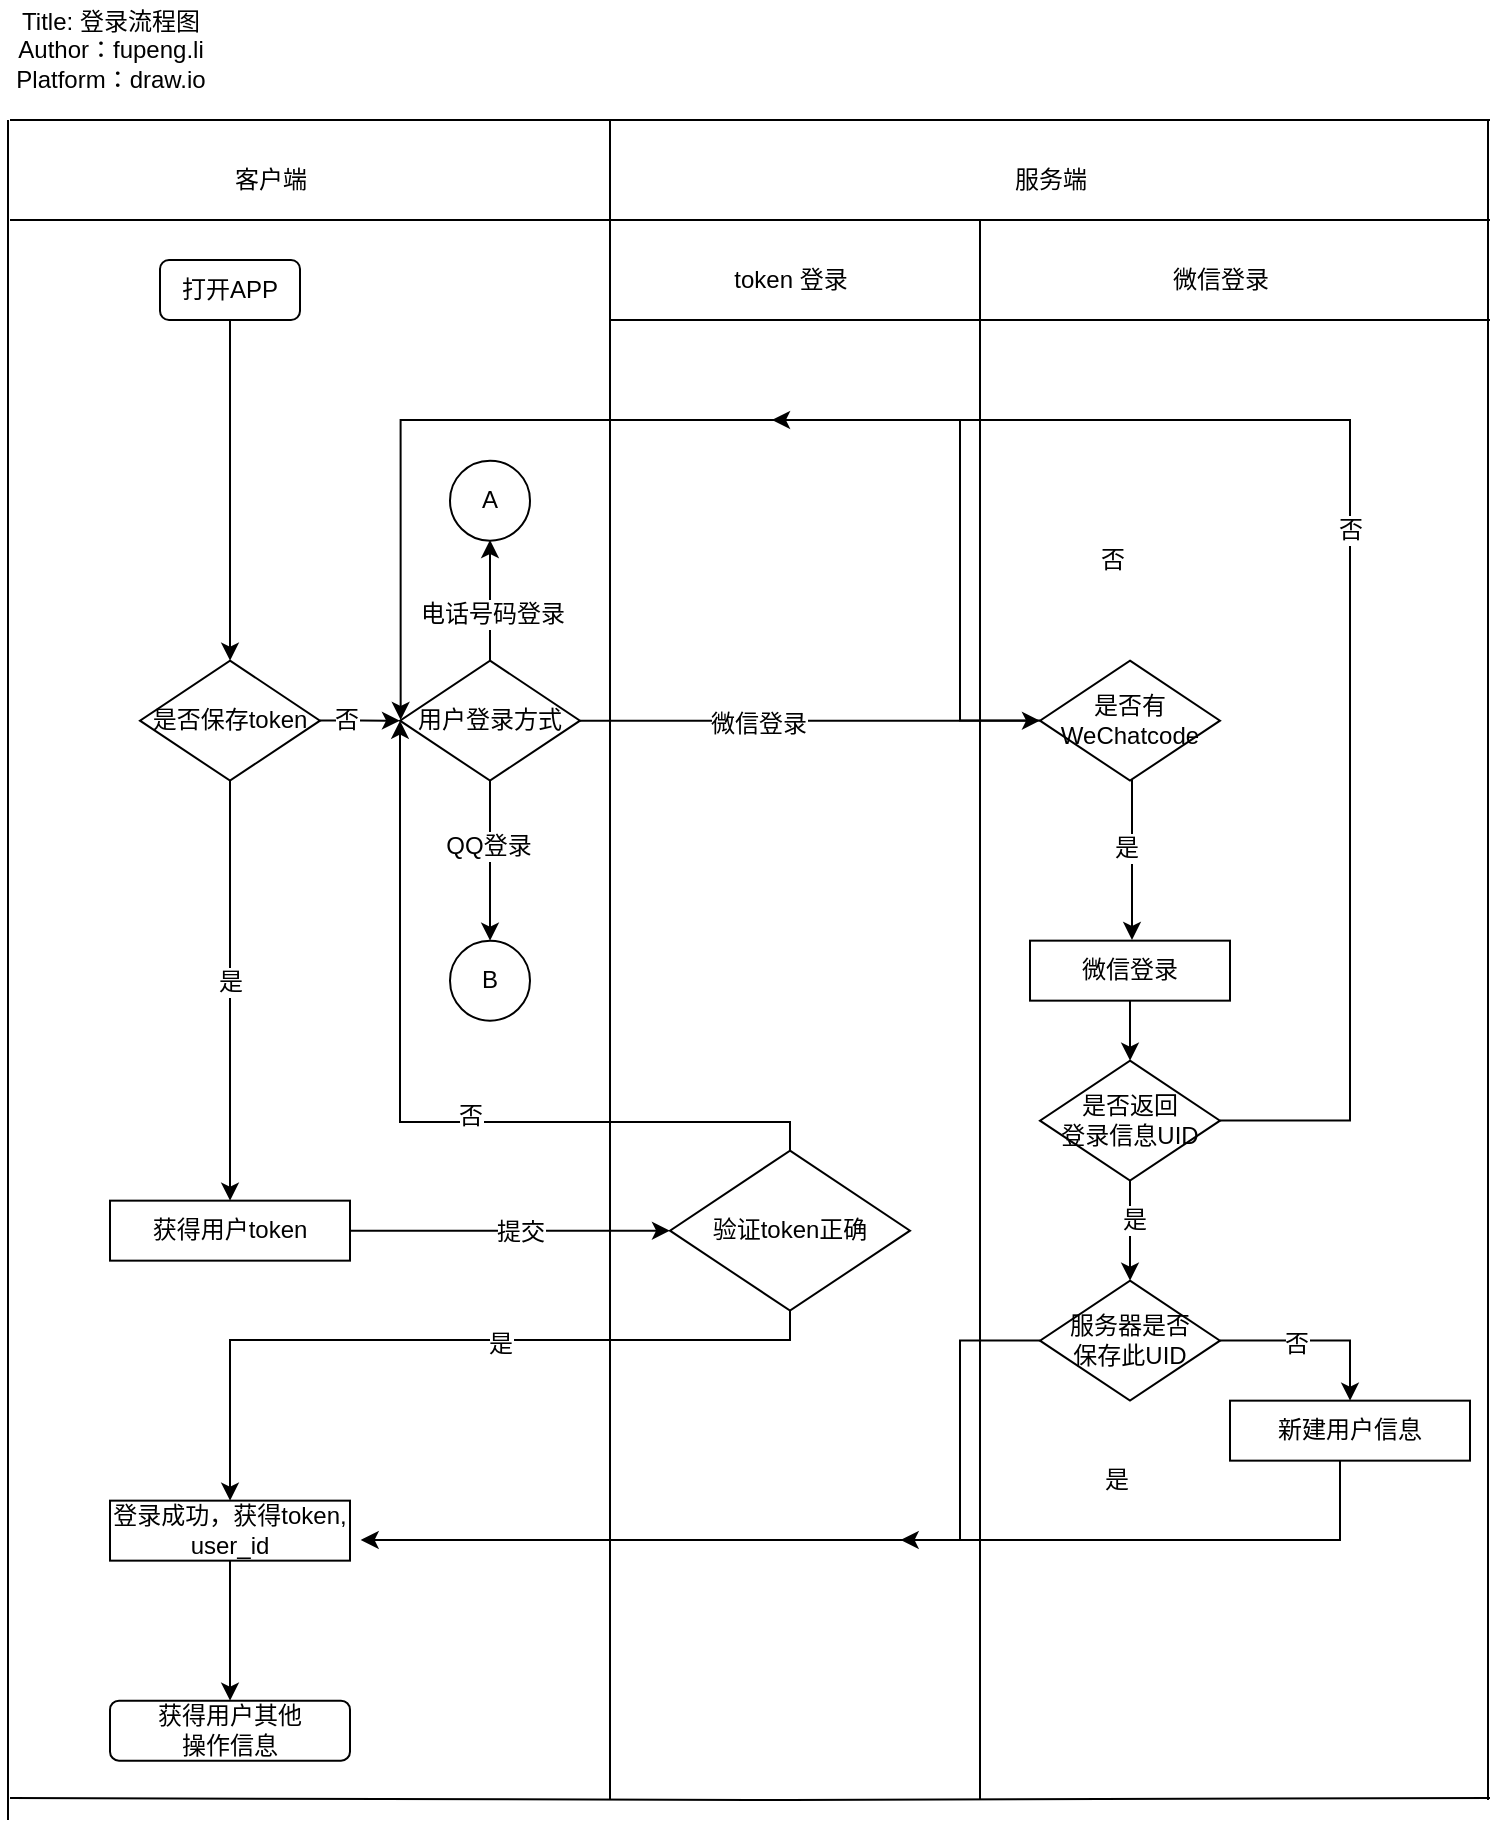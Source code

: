 <mxfile version="12.4.2" type="github" pages="1">
  <diagram id="tbbTadd5S9dEl3mmNvfT" name="Page-1">
    <mxGraphModel dx="946" dy="574" grid="1" gridSize="10" guides="1" tooltips="1" connect="1" arrows="1" fold="1" page="1" pageScale="1" pageWidth="827" pageHeight="1169" math="0" shadow="0">
      <root>
        <mxCell id="0"/>
        <mxCell id="1" parent="0"/>
        <mxCell id="vHIFYy6p7YVndGN5hAFh-30" value="" style="endArrow=none;html=1;" parent="1" edge="1">
          <mxGeometry width="50" height="50" relative="1" as="geometry">
            <mxPoint x="330" y="90" as="sourcePoint"/>
            <mxPoint x="1070" y="90" as="targetPoint"/>
          </mxGeometry>
        </mxCell>
        <mxCell id="vHIFYy6p7YVndGN5hAFh-35" value="" style="endArrow=none;html=1;" parent="1" edge="1">
          <mxGeometry width="50" height="50" relative="1" as="geometry">
            <mxPoint x="330" y="929" as="sourcePoint"/>
            <mxPoint x="1070" y="929" as="targetPoint"/>
            <Array as="points">
              <mxPoint x="710" y="930"/>
            </Array>
          </mxGeometry>
        </mxCell>
        <mxCell id="vHIFYy6p7YVndGN5hAFh-36" value="" style="endArrow=none;html=1;" parent="1" edge="1">
          <mxGeometry width="50" height="50" relative="1" as="geometry">
            <mxPoint x="329" y="940" as="sourcePoint"/>
            <mxPoint x="329" y="90" as="targetPoint"/>
            <Array as="points"/>
          </mxGeometry>
        </mxCell>
        <mxCell id="vHIFYy6p7YVndGN5hAFh-37" value="" style="endArrow=none;html=1;" parent="1" edge="1">
          <mxGeometry width="50" height="50" relative="1" as="geometry">
            <mxPoint x="630" y="930" as="sourcePoint"/>
            <mxPoint x="630" y="90" as="targetPoint"/>
            <Array as="points"/>
          </mxGeometry>
        </mxCell>
        <mxCell id="vHIFYy6p7YVndGN5hAFh-38" value="" style="endArrow=none;html=1;" parent="1" edge="1">
          <mxGeometry width="50" height="50" relative="1" as="geometry">
            <mxPoint x="1069" y="930" as="sourcePoint"/>
            <mxPoint x="1069" y="90" as="targetPoint"/>
            <Array as="points"/>
          </mxGeometry>
        </mxCell>
        <mxCell id="vHIFYy6p7YVndGN5hAFh-171" value="" style="edgeStyle=orthogonalEdgeStyle;rounded=0;orthogonalLoop=1;jettySize=auto;html=1;" parent="1" source="vHIFYy6p7YVndGN5hAFh-172" target="vHIFYy6p7YVndGN5hAFh-177" edge="1">
          <mxGeometry relative="1" as="geometry"/>
        </mxCell>
        <mxCell id="vHIFYy6p7YVndGN5hAFh-172" value="打开APP" style="rounded=1;whiteSpace=wrap;html=1;" parent="1" vertex="1">
          <mxGeometry x="405" y="160.0" width="70" height="30" as="geometry"/>
        </mxCell>
        <mxCell id="vHIFYy6p7YVndGN5hAFh-173" value="" style="edgeStyle=orthogonalEdgeStyle;rounded=0;orthogonalLoop=1;jettySize=auto;html=1;entryX=0.5;entryY=0;entryDx=0;entryDy=0;" parent="1" source="vHIFYy6p7YVndGN5hAFh-177" target="vHIFYy6p7YVndGN5hAFh-194" edge="1">
          <mxGeometry relative="1" as="geometry">
            <mxPoint x="440" y="500.33" as="targetPoint"/>
          </mxGeometry>
        </mxCell>
        <mxCell id="vHIFYy6p7YVndGN5hAFh-174" value="是" style="text;html=1;align=center;verticalAlign=middle;resizable=0;points=[];;labelBackgroundColor=#ffffff;" parent="vHIFYy6p7YVndGN5hAFh-173" vertex="1" connectable="0">
          <mxGeometry x="-0.05" relative="1" as="geometry">
            <mxPoint as="offset"/>
          </mxGeometry>
        </mxCell>
        <mxCell id="vHIFYy6p7YVndGN5hAFh-175" value="" style="edgeStyle=orthogonalEdgeStyle;rounded=0;orthogonalLoop=1;jettySize=auto;html=1;" parent="1" source="vHIFYy6p7YVndGN5hAFh-177" edge="1">
          <mxGeometry relative="1" as="geometry">
            <mxPoint x="525.0" y="390.33" as="targetPoint"/>
          </mxGeometry>
        </mxCell>
        <mxCell id="vHIFYy6p7YVndGN5hAFh-176" value="否" style="text;html=1;align=center;verticalAlign=middle;resizable=0;points=[];;labelBackgroundColor=#ffffff;" parent="vHIFYy6p7YVndGN5hAFh-175" vertex="1" connectable="0">
          <mxGeometry x="-0.35" y="1" relative="1" as="geometry">
            <mxPoint as="offset"/>
          </mxGeometry>
        </mxCell>
        <mxCell id="vHIFYy6p7YVndGN5hAFh-177" value="是否保存token" style="rhombus;whiteSpace=wrap;html=1;" parent="1" vertex="1">
          <mxGeometry x="395" y="360.33" width="90" height="60" as="geometry"/>
        </mxCell>
        <mxCell id="vHIFYy6p7YVndGN5hAFh-178" value="" style="edgeStyle=orthogonalEdgeStyle;rounded=0;orthogonalLoop=1;jettySize=auto;html=1;" parent="1" source="vHIFYy6p7YVndGN5hAFh-184" edge="1">
          <mxGeometry relative="1" as="geometry">
            <mxPoint x="570" y="300" as="targetPoint"/>
          </mxGeometry>
        </mxCell>
        <mxCell id="vHIFYy6p7YVndGN5hAFh-179" value="电话号码登录" style="text;html=1;align=center;verticalAlign=middle;resizable=0;points=[];;labelBackgroundColor=#ffffff;" parent="vHIFYy6p7YVndGN5hAFh-178" vertex="1" connectable="0">
          <mxGeometry x="-0.225" y="-1" relative="1" as="geometry">
            <mxPoint as="offset"/>
          </mxGeometry>
        </mxCell>
        <mxCell id="vHIFYy6p7YVndGN5hAFh-180" value="" style="edgeStyle=orthogonalEdgeStyle;rounded=0;orthogonalLoop=1;jettySize=auto;html=1;entryX=0;entryY=0.5;entryDx=0;entryDy=0;" parent="1" source="vHIFYy6p7YVndGN5hAFh-184" target="vHIFYy6p7YVndGN5hAFh-189" edge="1">
          <mxGeometry relative="1" as="geometry">
            <mxPoint x="840" y="390" as="targetPoint"/>
          </mxGeometry>
        </mxCell>
        <mxCell id="vHIFYy6p7YVndGN5hAFh-181" value="微信登录" style="text;html=1;align=center;verticalAlign=middle;resizable=0;points=[];;labelBackgroundColor=#ffffff;" parent="vHIFYy6p7YVndGN5hAFh-180" vertex="1" connectable="0">
          <mxGeometry x="-0.225" y="-1" relative="1" as="geometry">
            <mxPoint as="offset"/>
          </mxGeometry>
        </mxCell>
        <mxCell id="vHIFYy6p7YVndGN5hAFh-182" value="" style="edgeStyle=orthogonalEdgeStyle;rounded=0;orthogonalLoop=1;jettySize=auto;html=1;" parent="1" source="vHIFYy6p7YVndGN5hAFh-184" edge="1">
          <mxGeometry relative="1" as="geometry">
            <mxPoint x="570.0" y="500.33" as="targetPoint"/>
          </mxGeometry>
        </mxCell>
        <mxCell id="vHIFYy6p7YVndGN5hAFh-183" value="QQ登录" style="text;html=1;align=center;verticalAlign=middle;resizable=0;points=[];;labelBackgroundColor=#ffffff;" parent="vHIFYy6p7YVndGN5hAFh-182" vertex="1" connectable="0">
          <mxGeometry x="-0.2" y="-1" relative="1" as="geometry">
            <mxPoint as="offset"/>
          </mxGeometry>
        </mxCell>
        <mxCell id="vHIFYy6p7YVndGN5hAFh-184" value="用户登录方式" style="rhombus;whiteSpace=wrap;html=1;" parent="1" vertex="1">
          <mxGeometry x="525" y="360.33" width="90" height="60" as="geometry"/>
        </mxCell>
        <mxCell id="vHIFYy6p7YVndGN5hAFh-185" value="" style="edgeStyle=orthogonalEdgeStyle;rounded=0;orthogonalLoop=1;jettySize=auto;html=1;" parent="1" source="vHIFYy6p7YVndGN5hAFh-189" edge="1">
          <mxGeometry relative="1" as="geometry">
            <mxPoint x="891" y="500" as="targetPoint"/>
            <Array as="points">
              <mxPoint x="891" y="470"/>
              <mxPoint x="891" y="470"/>
            </Array>
          </mxGeometry>
        </mxCell>
        <mxCell id="vHIFYy6p7YVndGN5hAFh-186" value="是" style="text;html=1;align=center;verticalAlign=middle;resizable=0;points=[];;labelBackgroundColor=#ffffff;" parent="vHIFYy6p7YVndGN5hAFh-185" vertex="1" connectable="0">
          <mxGeometry x="-0.15" y="-3" relative="1" as="geometry">
            <mxPoint as="offset"/>
          </mxGeometry>
        </mxCell>
        <mxCell id="vHIFYy6p7YVndGN5hAFh-187" value="" style="edgeStyle=orthogonalEdgeStyle;rounded=0;orthogonalLoop=1;jettySize=auto;html=1;" parent="1" source="vHIFYy6p7YVndGN5hAFh-189" edge="1">
          <mxGeometry relative="1" as="geometry">
            <mxPoint x="525.333" y="389.997" as="targetPoint"/>
            <Array as="points">
              <mxPoint x="805" y="240"/>
              <mxPoint x="526" y="240"/>
            </Array>
          </mxGeometry>
        </mxCell>
        <mxCell id="vHIFYy6p7YVndGN5hAFh-188" value="否" style="text;html=1;align=center;verticalAlign=middle;resizable=0;points=[];;labelBackgroundColor=#ffffff;" parent="vHIFYy6p7YVndGN5hAFh-187" vertex="1" connectable="0">
          <mxGeometry x="-0.075" y="-1" relative="1" as="geometry">
            <mxPoint x="172.85" y="71.06" as="offset"/>
          </mxGeometry>
        </mxCell>
        <mxCell id="vHIFYy6p7YVndGN5hAFh-189" value="是否有WeChatcode" style="rhombus;whiteSpace=wrap;html=1;" parent="1" vertex="1">
          <mxGeometry x="845" y="360.33" width="90" height="60" as="geometry"/>
        </mxCell>
        <mxCell id="vHIFYy6p7YVndGN5hAFh-221" value="" style="edgeStyle=orthogonalEdgeStyle;rounded=0;orthogonalLoop=1;jettySize=auto;html=1;" parent="1" source="vHIFYy6p7YVndGN5hAFh-191" target="vHIFYy6p7YVndGN5hAFh-206" edge="1">
          <mxGeometry relative="1" as="geometry"/>
        </mxCell>
        <mxCell id="vHIFYy6p7YVndGN5hAFh-191" value="微信登录" style="rounded=0;whiteSpace=wrap;html=1;" parent="1" vertex="1">
          <mxGeometry x="840" y="500.33" width="100" height="30" as="geometry"/>
        </mxCell>
        <mxCell id="vHIFYy6p7YVndGN5hAFh-192" value="" style="edgeStyle=orthogonalEdgeStyle;rounded=0;orthogonalLoop=1;jettySize=auto;html=1;entryX=0;entryY=0.5;entryDx=0;entryDy=0;" parent="1" source="vHIFYy6p7YVndGN5hAFh-194" target="vHIFYy6p7YVndGN5hAFh-199" edge="1">
          <mxGeometry relative="1" as="geometry">
            <mxPoint x="580" y="645.33" as="targetPoint"/>
          </mxGeometry>
        </mxCell>
        <mxCell id="vHIFYy6p7YVndGN5hAFh-193" value="提交" style="text;html=1;align=center;verticalAlign=middle;resizable=0;points=[];;labelBackgroundColor=#ffffff;" parent="vHIFYy6p7YVndGN5hAFh-192" vertex="1" connectable="0">
          <mxGeometry x="0.059" relative="1" as="geometry">
            <mxPoint as="offset"/>
          </mxGeometry>
        </mxCell>
        <mxCell id="vHIFYy6p7YVndGN5hAFh-194" value="获得用户token" style="rounded=0;whiteSpace=wrap;html=1;" parent="1" vertex="1">
          <mxGeometry x="380" y="630.33" width="120" height="30" as="geometry"/>
        </mxCell>
        <mxCell id="vHIFYy6p7YVndGN5hAFh-195" value="" style="edgeStyle=orthogonalEdgeStyle;rounded=0;orthogonalLoop=1;jettySize=auto;html=1;entryX=0.5;entryY=0;entryDx=0;entryDy=0;" parent="1" source="vHIFYy6p7YVndGN5hAFh-199" target="vHIFYy6p7YVndGN5hAFh-201" edge="1">
          <mxGeometry relative="1" as="geometry">
            <mxPoint x="445" y="740.33" as="targetPoint"/>
            <Array as="points">
              <mxPoint x="720" y="700"/>
              <mxPoint x="440" y="700"/>
            </Array>
          </mxGeometry>
        </mxCell>
        <mxCell id="vHIFYy6p7YVndGN5hAFh-196" value="是" style="text;html=1;align=center;verticalAlign=middle;resizable=0;points=[];;labelBackgroundColor=#ffffff;" parent="vHIFYy6p7YVndGN5hAFh-195" vertex="1" connectable="0">
          <mxGeometry x="-0.15" y="2" relative="1" as="geometry">
            <mxPoint as="offset"/>
          </mxGeometry>
        </mxCell>
        <mxCell id="vHIFYy6p7YVndGN5hAFh-197" value="" style="edgeStyle=orthogonalEdgeStyle;rounded=0;orthogonalLoop=1;jettySize=auto;html=1;entryX=0;entryY=0.5;entryDx=0;entryDy=0;" parent="1" source="vHIFYy6p7YVndGN5hAFh-199" target="vHIFYy6p7YVndGN5hAFh-184" edge="1">
          <mxGeometry relative="1" as="geometry">
            <mxPoint x="525" y="400.33" as="targetPoint"/>
            <Array as="points">
              <mxPoint x="720" y="591"/>
              <mxPoint x="525" y="591"/>
            </Array>
          </mxGeometry>
        </mxCell>
        <mxCell id="vHIFYy6p7YVndGN5hAFh-198" value="否" style="text;html=1;align=center;verticalAlign=middle;resizable=0;points=[];;labelBackgroundColor=#ffffff;" parent="vHIFYy6p7YVndGN5hAFh-197" vertex="1" connectable="0">
          <mxGeometry x="-0.15" y="-3" relative="1" as="geometry">
            <mxPoint as="offset"/>
          </mxGeometry>
        </mxCell>
        <mxCell id="vHIFYy6p7YVndGN5hAFh-199" value="验证token正确" style="rhombus;whiteSpace=wrap;html=1;" parent="1" vertex="1">
          <mxGeometry x="660" y="605.33" width="120" height="80" as="geometry"/>
        </mxCell>
        <mxCell id="vHIFYy6p7YVndGN5hAFh-200" value="" style="edgeStyle=orthogonalEdgeStyle;rounded=0;orthogonalLoop=1;jettySize=auto;html=1;entryX=0.5;entryY=0;entryDx=0;entryDy=0;" parent="1" source="vHIFYy6p7YVndGN5hAFh-201" target="vHIFYy6p7YVndGN5hAFh-214" edge="1">
          <mxGeometry relative="1" as="geometry">
            <mxPoint x="440" y="890.33" as="targetPoint"/>
          </mxGeometry>
        </mxCell>
        <mxCell id="vHIFYy6p7YVndGN5hAFh-201" value="登录成功，获得token, user_id" style="rounded=0;whiteSpace=wrap;html=1;" parent="1" vertex="1">
          <mxGeometry x="380" y="780.33" width="120" height="30" as="geometry"/>
        </mxCell>
        <mxCell id="vHIFYy6p7YVndGN5hAFh-202" value="" style="edgeStyle=orthogonalEdgeStyle;rounded=0;orthogonalLoop=1;jettySize=auto;html=1;" parent="1" source="vHIFYy6p7YVndGN5hAFh-206" edge="1">
          <mxGeometry relative="1" as="geometry">
            <mxPoint x="711" y="240" as="targetPoint"/>
            <Array as="points">
              <mxPoint x="1000" y="591"/>
              <mxPoint x="1000" y="240"/>
            </Array>
          </mxGeometry>
        </mxCell>
        <mxCell id="vHIFYy6p7YVndGN5hAFh-203" value="否" style="text;html=1;align=center;verticalAlign=middle;resizable=0;points=[];;labelBackgroundColor=#ffffff;" parent="vHIFYy6p7YVndGN5hAFh-202" vertex="1" connectable="0">
          <mxGeometry x="0.025" relative="1" as="geometry">
            <mxPoint as="offset"/>
          </mxGeometry>
        </mxCell>
        <mxCell id="vHIFYy6p7YVndGN5hAFh-224" value="" style="edgeStyle=orthogonalEdgeStyle;rounded=0;orthogonalLoop=1;jettySize=auto;html=1;" parent="1" source="vHIFYy6p7YVndGN5hAFh-206" target="vHIFYy6p7YVndGN5hAFh-211" edge="1">
          <mxGeometry relative="1" as="geometry"/>
        </mxCell>
        <mxCell id="vHIFYy6p7YVndGN5hAFh-225" value="是" style="text;html=1;align=center;verticalAlign=middle;resizable=0;points=[];;labelBackgroundColor=#ffffff;" parent="vHIFYy6p7YVndGN5hAFh-224" vertex="1" connectable="0">
          <mxGeometry x="-0.216" y="2" relative="1" as="geometry">
            <mxPoint as="offset"/>
          </mxGeometry>
        </mxCell>
        <mxCell id="vHIFYy6p7YVndGN5hAFh-206" value="是否返回&lt;br&gt;登录信息UID" style="rhombus;whiteSpace=wrap;html=1;" parent="1" vertex="1">
          <mxGeometry x="845" y="560.33" width="90" height="60" as="geometry"/>
        </mxCell>
        <mxCell id="vHIFYy6p7YVndGN5hAFh-207" value="" style="edgeStyle=orthogonalEdgeStyle;rounded=0;orthogonalLoop=1;jettySize=auto;html=1;" parent="1" source="vHIFYy6p7YVndGN5hAFh-211" edge="1">
          <mxGeometry relative="1" as="geometry">
            <mxPoint x="505.333" y="799.997" as="targetPoint"/>
            <Array as="points">
              <mxPoint x="805" y="800.33"/>
            </Array>
          </mxGeometry>
        </mxCell>
        <mxCell id="vHIFYy6p7YVndGN5hAFh-208" value="是" style="text;html=1;align=center;verticalAlign=middle;resizable=0;points=[];;labelBackgroundColor=#ffffff;" parent="vHIFYy6p7YVndGN5hAFh-207" vertex="1" connectable="0">
          <mxGeometry x="-0.125" y="1" relative="1" as="geometry">
            <mxPoint x="129.62" y="-31" as="offset"/>
          </mxGeometry>
        </mxCell>
        <mxCell id="vHIFYy6p7YVndGN5hAFh-223" value="" style="edgeStyle=orthogonalEdgeStyle;rounded=0;orthogonalLoop=1;jettySize=auto;html=1;entryX=0.5;entryY=0;entryDx=0;entryDy=0;" parent="1" source="vHIFYy6p7YVndGN5hAFh-211" target="vHIFYy6p7YVndGN5hAFh-213" edge="1">
          <mxGeometry relative="1" as="geometry">
            <mxPoint x="1015" y="700.33" as="targetPoint"/>
          </mxGeometry>
        </mxCell>
        <mxCell id="vHIFYy6p7YVndGN5hAFh-226" value="否" style="text;html=1;align=center;verticalAlign=middle;resizable=0;points=[];;labelBackgroundColor=#ffffff;" parent="vHIFYy6p7YVndGN5hAFh-223" vertex="1" connectable="0">
          <mxGeometry x="-0.2" y="-1" relative="1" as="geometry">
            <mxPoint as="offset"/>
          </mxGeometry>
        </mxCell>
        <mxCell id="vHIFYy6p7YVndGN5hAFh-211" value="服务器是否&lt;br&gt;保存此UID" style="rhombus;whiteSpace=wrap;html=1;" parent="1" vertex="1">
          <mxGeometry x="845" y="670.33" width="90" height="60" as="geometry"/>
        </mxCell>
        <mxCell id="vHIFYy6p7YVndGN5hAFh-212" value="" style="edgeStyle=orthogonalEdgeStyle;rounded=0;orthogonalLoop=1;jettySize=auto;html=1;" parent="1" source="vHIFYy6p7YVndGN5hAFh-213" edge="1">
          <mxGeometry relative="1" as="geometry">
            <mxPoint x="775.333" y="799.997" as="targetPoint"/>
            <Array as="points">
              <mxPoint x="995" y="800.33"/>
            </Array>
          </mxGeometry>
        </mxCell>
        <mxCell id="vHIFYy6p7YVndGN5hAFh-213" value="新建用户信息" style="rounded=0;whiteSpace=wrap;html=1;" parent="1" vertex="1">
          <mxGeometry x="940" y="730.33" width="120" height="30" as="geometry"/>
        </mxCell>
        <mxCell id="vHIFYy6p7YVndGN5hAFh-214" value="获得用户其他&lt;br&gt;操作信息" style="rounded=1;whiteSpace=wrap;html=1;" parent="1" vertex="1">
          <mxGeometry x="380" y="880.33" width="120" height="30" as="geometry"/>
        </mxCell>
        <mxCell id="vHIFYy6p7YVndGN5hAFh-215" value="A" style="ellipse;whiteSpace=wrap;html=1;aspect=fixed;" parent="1" vertex="1">
          <mxGeometry x="550" y="260.33" width="40" height="40" as="geometry"/>
        </mxCell>
        <mxCell id="vHIFYy6p7YVndGN5hAFh-216" value="B" style="ellipse;whiteSpace=wrap;html=1;aspect=fixed;" parent="1" vertex="1">
          <mxGeometry x="550" y="500.33" width="40" height="40" as="geometry"/>
        </mxCell>
        <mxCell id="vHIFYy6p7YVndGN5hAFh-217" value="" style="endArrow=none;html=1;" parent="1" edge="1">
          <mxGeometry width="50" height="50" relative="1" as="geometry">
            <mxPoint x="330" y="140" as="sourcePoint"/>
            <mxPoint x="1070" y="140" as="targetPoint"/>
          </mxGeometry>
        </mxCell>
        <mxCell id="vHIFYy6p7YVndGN5hAFh-219" value="客户端" style="text;html=1;align=center;verticalAlign=middle;resizable=0;points=[];;autosize=1;" parent="1" vertex="1">
          <mxGeometry x="435" y="110" width="50" height="20" as="geometry"/>
        </mxCell>
        <mxCell id="vHIFYy6p7YVndGN5hAFh-220" value="服务端" style="text;html=1;align=center;verticalAlign=middle;resizable=0;points=[];;autosize=1;" parent="1" vertex="1">
          <mxGeometry x="825" y="110" width="50" height="20" as="geometry"/>
        </mxCell>
        <mxCell id="vHIFYy6p7YVndGN5hAFh-227" value="" style="endArrow=none;html=1;" parent="1" edge="1">
          <mxGeometry width="50" height="50" relative="1" as="geometry">
            <mxPoint x="815" y="930" as="sourcePoint"/>
            <mxPoint x="815" y="140" as="targetPoint"/>
            <Array as="points"/>
          </mxGeometry>
        </mxCell>
        <mxCell id="vHIFYy6p7YVndGN5hAFh-228" value="" style="endArrow=none;html=1;" parent="1" edge="1">
          <mxGeometry width="50" height="50" relative="1" as="geometry">
            <mxPoint x="630" y="190" as="sourcePoint"/>
            <mxPoint x="1070" y="190" as="targetPoint"/>
          </mxGeometry>
        </mxCell>
        <mxCell id="vHIFYy6p7YVndGN5hAFh-229" value="token 登录" style="text;html=1;align=center;verticalAlign=middle;resizable=0;points=[];;autosize=1;" parent="1" vertex="1">
          <mxGeometry x="685" y="160" width="70" height="20" as="geometry"/>
        </mxCell>
        <mxCell id="vHIFYy6p7YVndGN5hAFh-230" value="微信登录" style="text;html=1;align=center;verticalAlign=middle;resizable=0;points=[];;autosize=1;" parent="1" vertex="1">
          <mxGeometry x="905" y="160" width="60" height="20" as="geometry"/>
        </mxCell>
        <mxCell id="WgCjMZpx94uLrlCL35JE-1" value="Title: 登录流程图&lt;br&gt;Author：fupeng.li&lt;br&gt;Platform：draw.io" style="text;html=1;align=center;verticalAlign=middle;resizable=0;points=[];;autosize=1;" vertex="1" parent="1">
          <mxGeometry x="325" y="30" width="110" height="50" as="geometry"/>
        </mxCell>
      </root>
    </mxGraphModel>
  </diagram>
</mxfile>
